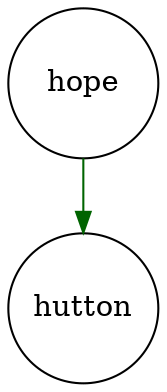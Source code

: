 digraph fullagr_hope_hutton { 
 K=0.6 
 hope -> { hutton } [color="darkgreen", arrowhead="normal", penwidth=1, href="#25"]; 
 "hope" [shape="circle", fixedsize="true", height=1, width=1, style="filled", fillcolor="white", href="#hope"]; 
 "hutton" [shape="circle", fixedsize="true", height=1, width=1, style="filled", fillcolor="white", href="#hutton"]; 

}